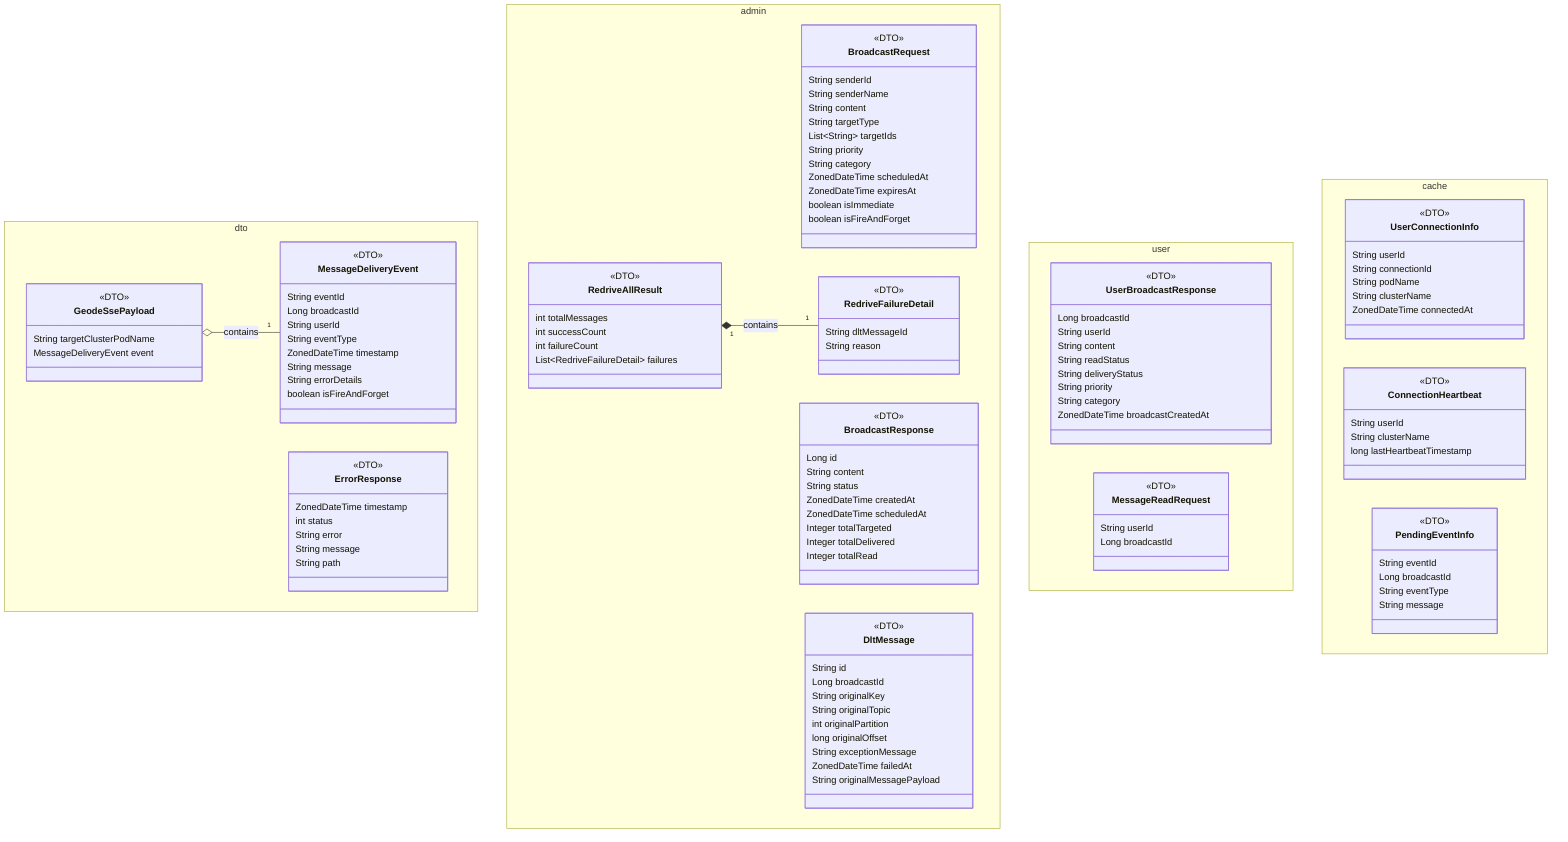 classDiagram
    direction TB

    namespace dto {
        class MessageDeliveryEvent {
            <<DTO>>
            String eventId
            Long broadcastId
            String userId
            String eventType
            ZonedDateTime timestamp
            String message
            String errorDetails
            boolean isFireAndForget
        }
        class ErrorResponse {
            <<DTO>>
            ZonedDateTime timestamp
            int status
            String error
            String message
            String path
        }
        class GeodeSsePayload {
            <<DTO>>
            String targetClusterPodName
            MessageDeliveryEvent event
        }
    }

    namespace admin {
        class BroadcastRequest {
            <<DTO>>
            String senderId
            String senderName
            String content
            String targetType
            List~String~ targetIds
            String priority
            String category
            ZonedDateTime scheduledAt
            ZonedDateTime expiresAt
            boolean isImmediate
            boolean isFireAndForget
        }
        class BroadcastResponse {
            <<DTO>>
            Long id
            String content
            String status
            ZonedDateTime createdAt
            ZonedDateTime scheduledAt
            Integer totalTargeted
            Integer totalDelivered
            Integer totalRead
        }
        class DltMessage {
            <<DTO>>
            String id
            Long broadcastId
            String originalKey
            String originalTopic
            int originalPartition
            long originalOffset
            String exceptionMessage
            ZonedDateTime failedAt
            String originalMessagePayload
        }
        class RedriveAllResult {
            <<DTO>>
            int totalMessages
            int successCount
            int failureCount
            List~RedriveFailureDetail~ failures
        }
        class RedriveFailureDetail {
            <<DTO>>
            String dltMessageId
            String reason
        }
    }

    namespace user {
        class UserBroadcastResponse {
            <<DTO>>
            Long broadcastId
            String userId
            String content
            String readStatus
            String deliveryStatus
            String priority
            String category
            ZonedDateTime broadcastCreatedAt
        }
        class MessageReadRequest {
            <<DTO>>
            String userId
            Long broadcastId
        }
    }

    namespace cache {
        class UserConnectionInfo {
            <<DTO>>
            String userId
            String connectionId
            String podName
            String clusterName
            ZonedDateTime connectedAt
        }
        class ConnectionHeartbeat {
            <<DTO>>
            String userId
            String clusterName
            long lastHeartbeatTimestamp
        }
        class PendingEventInfo {
            <<DTO>>
            String eventId
            Long broadcastId
            String eventType
            String message
        }
    }
    
    RedriveAllResult "1" *-- "1" RedriveFailureDetail : contains
    GeodeSsePayload o-- "1" MessageDeliveryEvent : contains